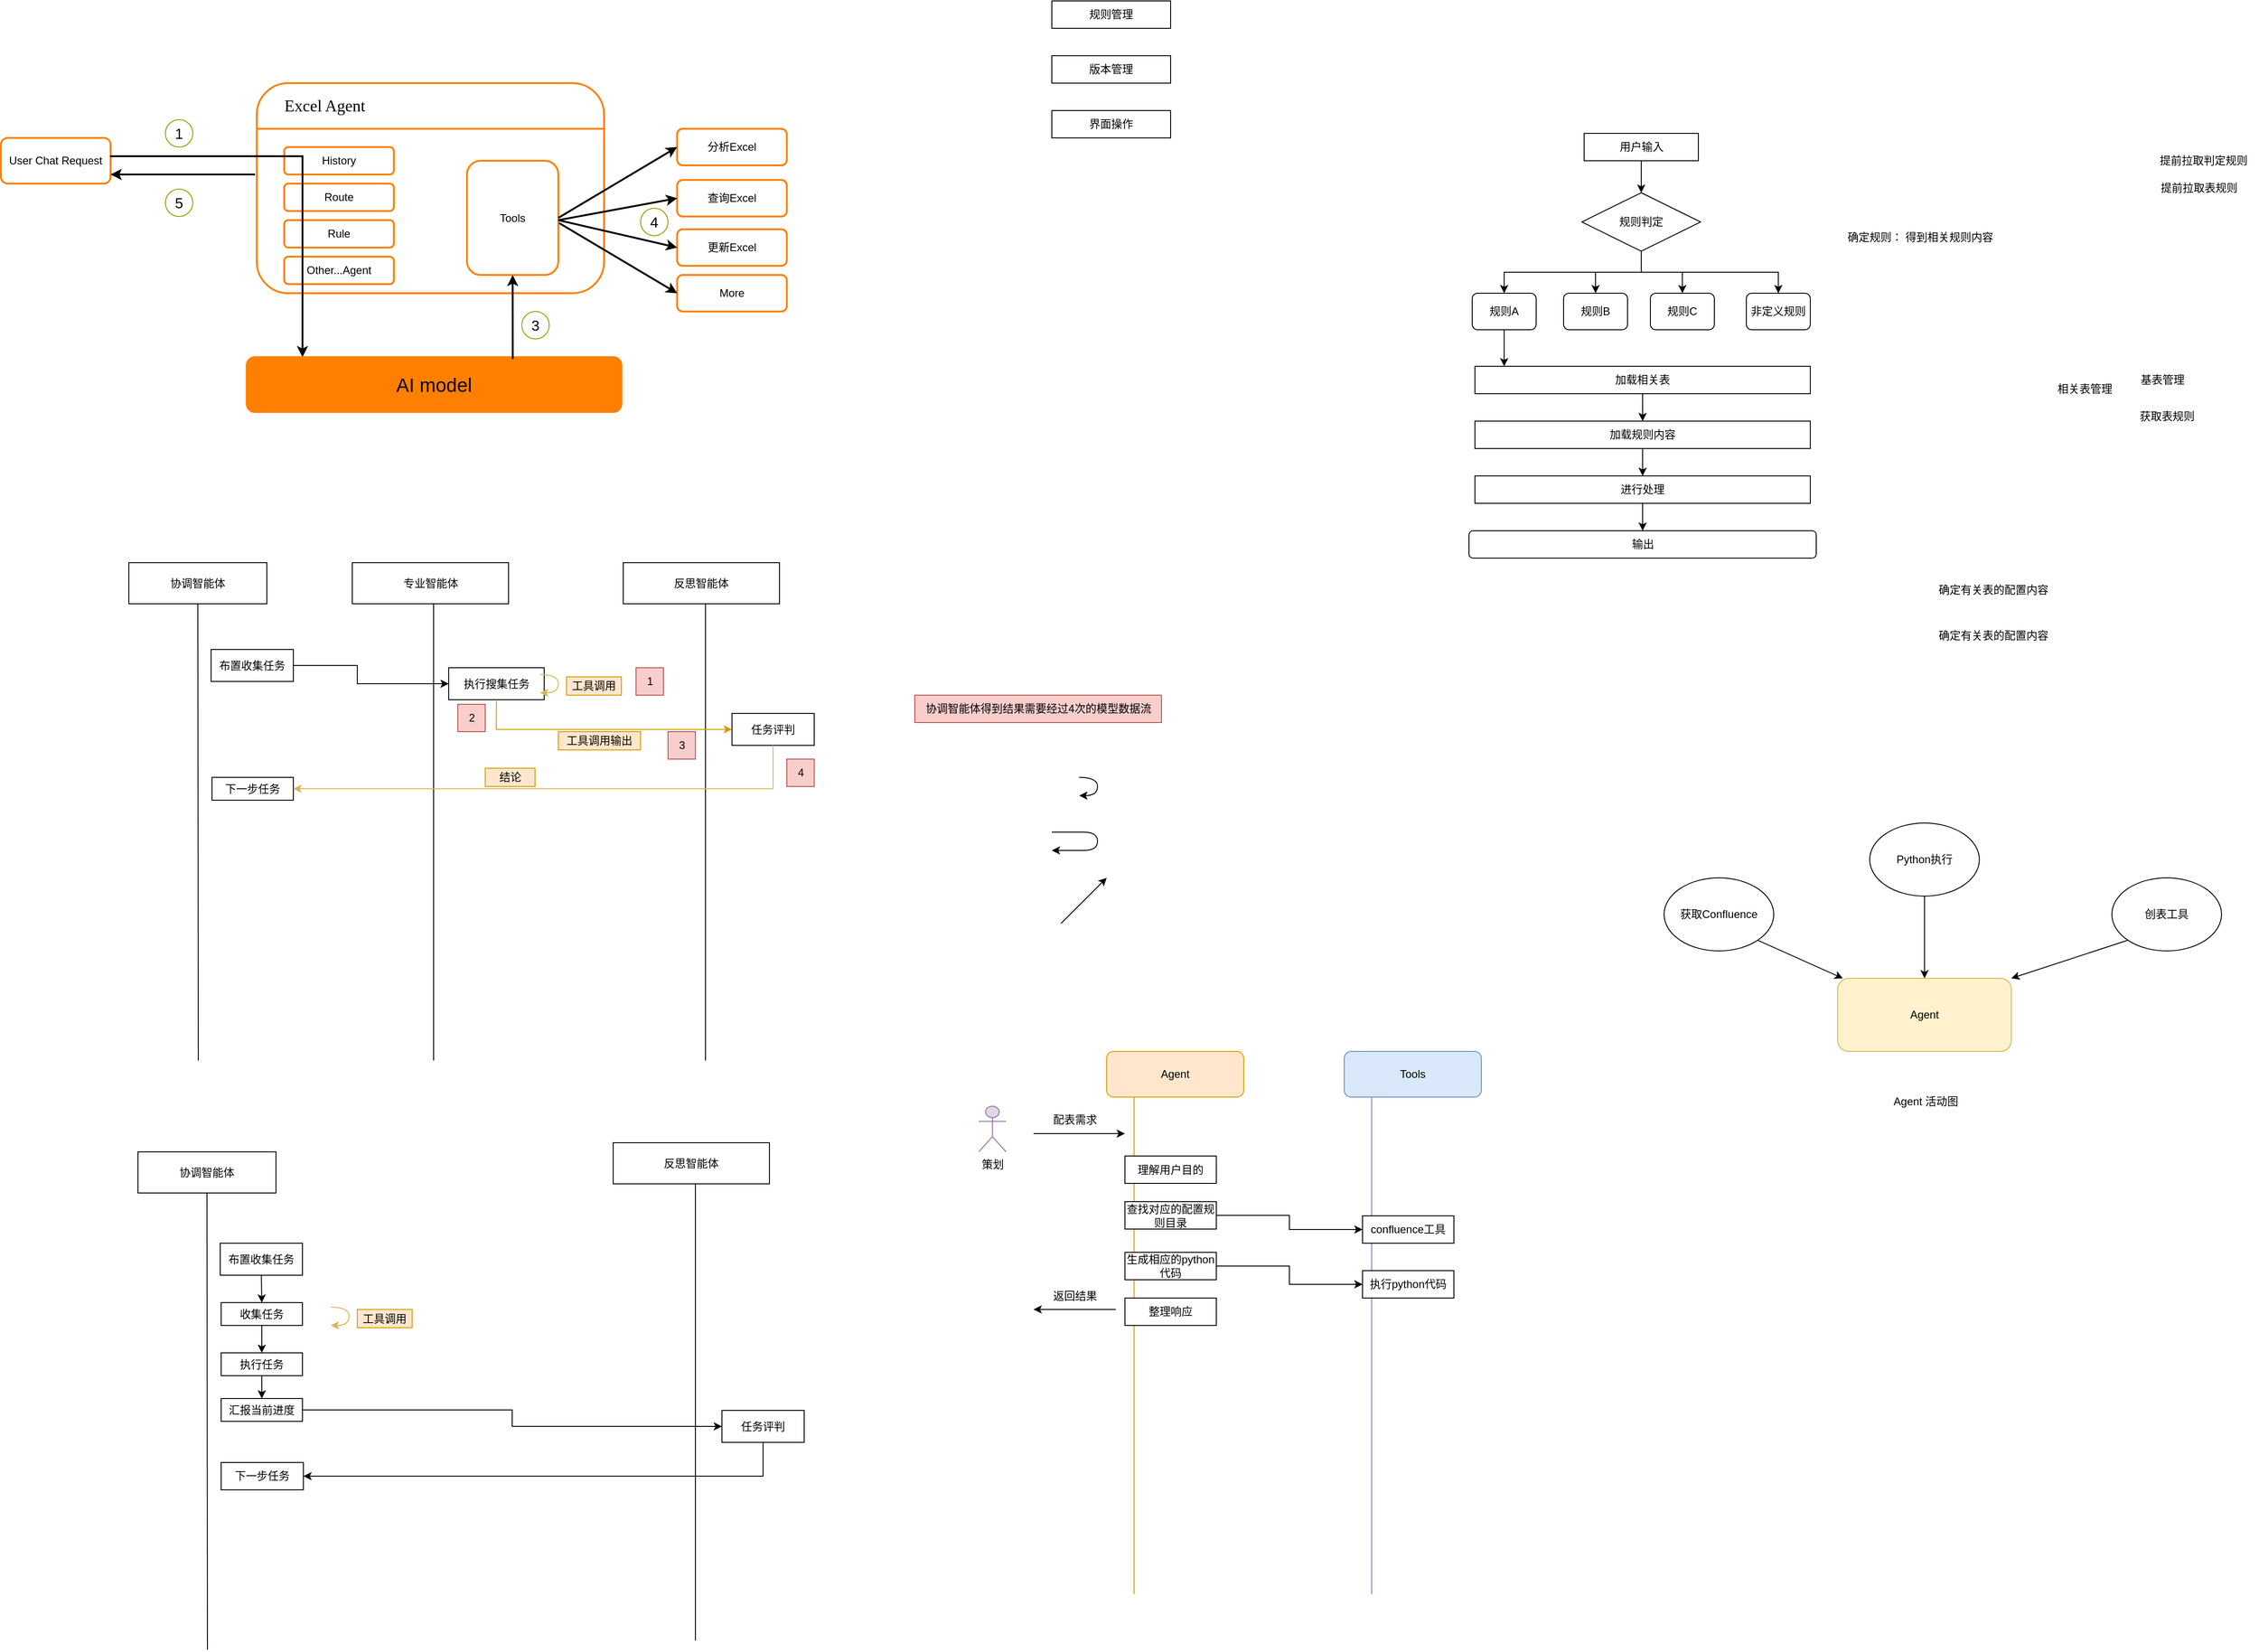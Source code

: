<mxfile version="27.1.1">
  <diagram name="第 1 页" id="lMS9jua2yjPciFoXlcF-">
    <mxGraphModel dx="1426" dy="751" grid="1" gridSize="10" guides="1" tooltips="1" connect="1" arrows="1" fold="1" page="1" pageScale="1" pageWidth="4681" pageHeight="3300" math="0" shadow="0">
      <root>
        <mxCell id="0" />
        <mxCell id="1" parent="0" />
        <mxCell id="2_Mty83IuTYaTWN7wXRP-2" value="User Chat Request" style="rounded=1;whiteSpace=wrap;html=1;strokeColor=#FF8000;strokeWidth=2;" parent="1" vertex="1">
          <mxGeometry x="190" y="240" width="120" height="50" as="geometry" />
        </mxCell>
        <mxCell id="2_Mty83IuTYaTWN7wXRP-6" value="" style="group;fillColor=none;fillStyle=dashed;" parent="1" vertex="1" connectable="0">
          <mxGeometry x="470" y="180" width="380" height="230" as="geometry" />
        </mxCell>
        <mxCell id="2_Mty83IuTYaTWN7wXRP-4" value="" style="rounded=1;whiteSpace=wrap;html=1;strokeColor=#FF8000;strokeWidth=2;" parent="2_Mty83IuTYaTWN7wXRP-6" vertex="1">
          <mxGeometry width="380" height="230" as="geometry" />
        </mxCell>
        <mxCell id="2_Mty83IuTYaTWN7wXRP-5" value="" style="endArrow=none;html=1;rounded=0;strokeColor=#FF8000;strokeWidth=2;" parent="2_Mty83IuTYaTWN7wXRP-6" edge="1">
          <mxGeometry width="50" height="50" relative="1" as="geometry">
            <mxPoint y="50.003" as="sourcePoint" />
            <mxPoint x="380" y="50.003" as="targetPoint" />
          </mxGeometry>
        </mxCell>
        <mxCell id="2_Mty83IuTYaTWN7wXRP-7" value="&lt;font style=&quot;font-size: 18px;&quot;&gt;Excel Agent&lt;/font&gt;" style="text;html=1;align=center;verticalAlign=middle;resizable=0;points=[];autosize=1;strokeColor=none;fillColor=none;fontSize=15;fontFamily=Verdana;" parent="2_Mty83IuTYaTWN7wXRP-6" vertex="1">
          <mxGeometry x="9" y="5" width="130" height="40" as="geometry" />
        </mxCell>
        <mxCell id="2_Mty83IuTYaTWN7wXRP-14" value="Route" style="rounded=1;whiteSpace=wrap;html=1;strokeColor=#FF8000;strokeWidth=2;" parent="2_Mty83IuTYaTWN7wXRP-6" vertex="1">
          <mxGeometry x="30" y="110" width="120" height="30" as="geometry" />
        </mxCell>
        <mxCell id="2_Mty83IuTYaTWN7wXRP-15" value="Rule" style="rounded=1;whiteSpace=wrap;html=1;strokeColor=#FF8000;strokeWidth=2;" parent="2_Mty83IuTYaTWN7wXRP-6" vertex="1">
          <mxGeometry x="30" y="150" width="120" height="30" as="geometry" />
        </mxCell>
        <mxCell id="2_Mty83IuTYaTWN7wXRP-16" value="Other...Agent" style="rounded=1;whiteSpace=wrap;html=1;strokeColor=#FF8000;strokeWidth=2;" parent="2_Mty83IuTYaTWN7wXRP-6" vertex="1">
          <mxGeometry x="30" y="190" width="120" height="30" as="geometry" />
        </mxCell>
        <mxCell id="2_Mty83IuTYaTWN7wXRP-17" value="History" style="rounded=1;whiteSpace=wrap;html=1;strokeColor=#FF8000;strokeWidth=2;fillColor=none;" parent="2_Mty83IuTYaTWN7wXRP-6" vertex="1">
          <mxGeometry x="30" y="70" width="120" height="30" as="geometry" />
        </mxCell>
        <mxCell id="2_Mty83IuTYaTWN7wXRP-19" value="Tools" style="rounded=1;whiteSpace=wrap;html=1;strokeColor=#FF8000;strokeWidth=2;" parent="2_Mty83IuTYaTWN7wXRP-6" vertex="1">
          <mxGeometry x="230" y="85" width="100" height="125" as="geometry" />
        </mxCell>
        <mxCell id="2_Mty83IuTYaTWN7wXRP-18" value="" style="endArrow=classic;html=1;rounded=0;edgeStyle=orthogonalEdgeStyle;strokeWidth=2;exitX=0.996;exitY=0.399;exitDx=0;exitDy=0;exitPerimeter=0;" parent="1" source="2_Mty83IuTYaTWN7wXRP-2" edge="1">
          <mxGeometry width="50" height="50" relative="1" as="geometry">
            <mxPoint x="330" y="260" as="sourcePoint" />
            <mxPoint x="520" y="480" as="targetPoint" />
            <Array as="points">
              <mxPoint x="520" y="260" />
            </Array>
          </mxGeometry>
        </mxCell>
        <mxCell id="2_Mty83IuTYaTWN7wXRP-12" value="&lt;font style=&quot;font-size: 21px;&quot;&gt;AI model&lt;/font&gt;" style="rounded=1;whiteSpace=wrap;html=1;strokeColor=#FF8000;strokeWidth=2;fillColor=#FF8000;" parent="1" vertex="1">
          <mxGeometry x="459" y="480" width="410" height="60" as="geometry" />
        </mxCell>
        <mxCell id="2_Mty83IuTYaTWN7wXRP-20" value="查询Excel" style="rounded=1;whiteSpace=wrap;html=1;strokeColor=#FF8000;strokeWidth=2;" parent="1" vertex="1">
          <mxGeometry x="930" y="286" width="120" height="40" as="geometry" />
        </mxCell>
        <mxCell id="2_Mty83IuTYaTWN7wXRP-21" value="分析Excel" style="rounded=1;whiteSpace=wrap;html=1;strokeColor=#FF8000;strokeWidth=2;" parent="1" vertex="1">
          <mxGeometry x="930" y="230" width="120" height="40" as="geometry" />
        </mxCell>
        <mxCell id="2_Mty83IuTYaTWN7wXRP-22" value="更新Excel" style="rounded=1;whiteSpace=wrap;html=1;strokeColor=#FF8000;strokeWidth=2;" parent="1" vertex="1">
          <mxGeometry x="930" y="340" width="120" height="40" as="geometry" />
        </mxCell>
        <mxCell id="2_Mty83IuTYaTWN7wXRP-23" value="" style="endArrow=classic;html=1;rounded=0;exitX=0.71;exitY=0.033;exitDx=0;exitDy=0;exitPerimeter=0;entryX=0.5;entryY=1;entryDx=0;entryDy=0;strokeWidth=2;" parent="1" source="2_Mty83IuTYaTWN7wXRP-12" target="2_Mty83IuTYaTWN7wXRP-19" edge="1">
          <mxGeometry width="50" height="50" relative="1" as="geometry">
            <mxPoint x="700" y="410" as="sourcePoint" />
            <mxPoint x="750" y="360" as="targetPoint" />
          </mxGeometry>
        </mxCell>
        <mxCell id="2_Mty83IuTYaTWN7wXRP-24" value="" style="endArrow=classic;html=1;rounded=0;exitX=1;exitY=0.5;exitDx=0;exitDy=0;entryX=0;entryY=0.5;entryDx=0;entryDy=0;strokeWidth=2;" parent="1" source="2_Mty83IuTYaTWN7wXRP-19" target="2_Mty83IuTYaTWN7wXRP-21" edge="1">
          <mxGeometry width="50" height="50" relative="1" as="geometry">
            <mxPoint x="810" y="320" as="sourcePoint" />
            <mxPoint x="860" y="270" as="targetPoint" />
          </mxGeometry>
        </mxCell>
        <mxCell id="2_Mty83IuTYaTWN7wXRP-25" value="" style="endArrow=classic;html=1;rounded=0;entryX=0;entryY=0.5;entryDx=0;entryDy=0;strokeWidth=2;" parent="1" target="2_Mty83IuTYaTWN7wXRP-20" edge="1">
          <mxGeometry width="50" height="50" relative="1" as="geometry">
            <mxPoint x="800" y="330" as="sourcePoint" />
            <mxPoint x="940" y="250" as="targetPoint" />
          </mxGeometry>
        </mxCell>
        <mxCell id="2_Mty83IuTYaTWN7wXRP-26" value="" style="endArrow=classic;html=1;rounded=0;entryX=0;entryY=0.5;entryDx=0;entryDy=0;strokeWidth=2;" parent="1" target="2_Mty83IuTYaTWN7wXRP-22" edge="1">
          <mxGeometry width="50" height="50" relative="1" as="geometry">
            <mxPoint x="800" y="330" as="sourcePoint" />
            <mxPoint x="940" y="320" as="targetPoint" />
          </mxGeometry>
        </mxCell>
        <mxCell id="2_Mty83IuTYaTWN7wXRP-27" value="" style="endArrow=classic;html=1;rounded=0;exitX=-0.005;exitY=0.435;exitDx=0;exitDy=0;exitPerimeter=0;strokeWidth=2;" parent="1" source="2_Mty83IuTYaTWN7wXRP-4" edge="1">
          <mxGeometry width="50" height="50" relative="1" as="geometry">
            <mxPoint x="450" y="280" as="sourcePoint" />
            <mxPoint x="310" y="280" as="targetPoint" />
          </mxGeometry>
        </mxCell>
        <mxCell id="2_Mty83IuTYaTWN7wXRP-29" value="&lt;font style=&quot;font-size: 16px;&quot;&gt;1&lt;/font&gt;" style="ellipse;whiteSpace=wrap;html=1;fillColor=none;strokeColor=#999900;" parent="1" vertex="1">
          <mxGeometry x="370" y="220" width="30" height="30" as="geometry" />
        </mxCell>
        <mxCell id="2_Mty83IuTYaTWN7wXRP-30" value="&lt;font style=&quot;font-size: 16px;&quot;&gt;5&lt;/font&gt;" style="ellipse;whiteSpace=wrap;html=1;fillColor=none;strokeColor=#999900;" parent="1" vertex="1">
          <mxGeometry x="370" y="296" width="30" height="30" as="geometry" />
        </mxCell>
        <mxCell id="2_Mty83IuTYaTWN7wXRP-31" value="&lt;font style=&quot;font-size: 16px;&quot;&gt;3&lt;/font&gt;" style="ellipse;whiteSpace=wrap;html=1;fillColor=none;strokeColor=#999900;" parent="1" vertex="1">
          <mxGeometry x="760" y="430" width="30" height="30" as="geometry" />
        </mxCell>
        <mxCell id="2_Mty83IuTYaTWN7wXRP-32" value="&lt;font style=&quot;font-size: 16px;&quot;&gt;4&lt;/font&gt;" style="ellipse;whiteSpace=wrap;html=1;fillColor=none;strokeColor=#999900;" parent="1" vertex="1">
          <mxGeometry x="890" y="317" width="30" height="30" as="geometry" />
        </mxCell>
        <mxCell id="2_Mty83IuTYaTWN7wXRP-33" value="More" style="rounded=1;whiteSpace=wrap;html=1;strokeColor=#FF8000;strokeWidth=2;" parent="1" vertex="1">
          <mxGeometry x="930" y="390" width="120" height="40" as="geometry" />
        </mxCell>
        <mxCell id="2_Mty83IuTYaTWN7wXRP-34" value="" style="endArrow=classic;html=1;rounded=0;entryX=0;entryY=0.5;entryDx=0;entryDy=0;strokeWidth=2;exitX=1.008;exitY=0.545;exitDx=0;exitDy=0;exitPerimeter=0;" parent="1" source="2_Mty83IuTYaTWN7wXRP-19" target="2_Mty83IuTYaTWN7wXRP-33" edge="1">
          <mxGeometry width="50" height="50" relative="1" as="geometry">
            <mxPoint x="810" y="340" as="sourcePoint" />
            <mxPoint x="940" y="370" as="targetPoint" />
          </mxGeometry>
        </mxCell>
        <mxCell id="u-bmeiGmhYx5XkkNCnXn-22" style="edgeStyle=orthogonalEdgeStyle;rounded=0;orthogonalLoop=1;jettySize=auto;html=1;exitX=0.5;exitY=1;exitDx=0;exitDy=0;entryX=0.5;entryY=0;entryDx=0;entryDy=0;" parent="1" source="u-bmeiGmhYx5XkkNCnXn-1" target="u-bmeiGmhYx5XkkNCnXn-2" edge="1">
          <mxGeometry relative="1" as="geometry" />
        </mxCell>
        <mxCell id="u-bmeiGmhYx5XkkNCnXn-1" value="用户输入" style="rounded=0;whiteSpace=wrap;html=1;" parent="1" vertex="1">
          <mxGeometry x="1922.5" y="235" width="125" height="30" as="geometry" />
        </mxCell>
        <mxCell id="u-bmeiGmhYx5XkkNCnXn-10" style="edgeStyle=orthogonalEdgeStyle;rounded=0;orthogonalLoop=1;jettySize=auto;html=1;exitX=0.5;exitY=1;exitDx=0;exitDy=0;entryX=0.5;entryY=0;entryDx=0;entryDy=0;" parent="1" source="u-bmeiGmhYx5XkkNCnXn-2" target="u-bmeiGmhYx5XkkNCnXn-6" edge="1">
          <mxGeometry relative="1" as="geometry" />
        </mxCell>
        <mxCell id="u-bmeiGmhYx5XkkNCnXn-11" style="edgeStyle=orthogonalEdgeStyle;rounded=0;orthogonalLoop=1;jettySize=auto;html=1;exitX=0.5;exitY=1;exitDx=0;exitDy=0;entryX=0.5;entryY=0;entryDx=0;entryDy=0;" parent="1" source="u-bmeiGmhYx5XkkNCnXn-2" target="u-bmeiGmhYx5XkkNCnXn-7" edge="1">
          <mxGeometry relative="1" as="geometry" />
        </mxCell>
        <mxCell id="u-bmeiGmhYx5XkkNCnXn-12" style="edgeStyle=orthogonalEdgeStyle;rounded=0;orthogonalLoop=1;jettySize=auto;html=1;exitX=0.5;exitY=1;exitDx=0;exitDy=0;entryX=0.5;entryY=0;entryDx=0;entryDy=0;" parent="1" source="u-bmeiGmhYx5XkkNCnXn-2" target="u-bmeiGmhYx5XkkNCnXn-8" edge="1">
          <mxGeometry relative="1" as="geometry" />
        </mxCell>
        <mxCell id="u-bmeiGmhYx5XkkNCnXn-13" style="edgeStyle=orthogonalEdgeStyle;rounded=0;orthogonalLoop=1;jettySize=auto;html=1;exitX=0.5;exitY=1;exitDx=0;exitDy=0;entryX=0.5;entryY=0;entryDx=0;entryDy=0;" parent="1" source="u-bmeiGmhYx5XkkNCnXn-2" target="u-bmeiGmhYx5XkkNCnXn-9" edge="1">
          <mxGeometry relative="1" as="geometry" />
        </mxCell>
        <mxCell id="u-bmeiGmhYx5XkkNCnXn-2" value="规则判定" style="rhombus;whiteSpace=wrap;html=1;" parent="1" vertex="1">
          <mxGeometry x="1920" y="300" width="130" height="64" as="geometry" />
        </mxCell>
        <mxCell id="u-bmeiGmhYx5XkkNCnXn-3" value="规则管理" style="rounded=0;whiteSpace=wrap;html=1;" parent="1" vertex="1">
          <mxGeometry x="1340" y="90" width="130" height="30" as="geometry" />
        </mxCell>
        <mxCell id="u-bmeiGmhYx5XkkNCnXn-4" value="版本管理" style="rounded=0;whiteSpace=wrap;html=1;" parent="1" vertex="1">
          <mxGeometry x="1340" y="150" width="130" height="30" as="geometry" />
        </mxCell>
        <mxCell id="u-bmeiGmhYx5XkkNCnXn-5" value="界面操作" style="rounded=0;whiteSpace=wrap;html=1;" parent="1" vertex="1">
          <mxGeometry x="1340" y="210" width="130" height="30" as="geometry" />
        </mxCell>
        <mxCell id="u-bmeiGmhYx5XkkNCnXn-6" value="规则A" style="rounded=1;whiteSpace=wrap;html=1;" parent="1" vertex="1">
          <mxGeometry x="1800" y="410" width="70" height="40" as="geometry" />
        </mxCell>
        <mxCell id="u-bmeiGmhYx5XkkNCnXn-7" value="规则B" style="rounded=1;whiteSpace=wrap;html=1;" parent="1" vertex="1">
          <mxGeometry x="1900" y="410" width="70" height="40" as="geometry" />
        </mxCell>
        <mxCell id="u-bmeiGmhYx5XkkNCnXn-8" value="规则C" style="rounded=1;whiteSpace=wrap;html=1;" parent="1" vertex="1">
          <mxGeometry x="1995" y="410" width="70" height="40" as="geometry" />
        </mxCell>
        <mxCell id="u-bmeiGmhYx5XkkNCnXn-9" value="非定义规则" style="rounded=1;whiteSpace=wrap;html=1;" parent="1" vertex="1">
          <mxGeometry x="2100" y="410" width="70" height="40" as="geometry" />
        </mxCell>
        <mxCell id="u-bmeiGmhYx5XkkNCnXn-14" value="输出" style="rounded=1;whiteSpace=wrap;html=1;" parent="1" vertex="1">
          <mxGeometry x="1796.5" y="670" width="380" height="30" as="geometry" />
        </mxCell>
        <mxCell id="u-bmeiGmhYx5XkkNCnXn-19" style="edgeStyle=orthogonalEdgeStyle;rounded=0;orthogonalLoop=1;jettySize=auto;html=1;exitX=0.5;exitY=1;exitDx=0;exitDy=0;" parent="1" source="u-bmeiGmhYx5XkkNCnXn-15" target="u-bmeiGmhYx5XkkNCnXn-16" edge="1">
          <mxGeometry relative="1" as="geometry" />
        </mxCell>
        <mxCell id="u-bmeiGmhYx5XkkNCnXn-15" value="加载相关表" style="rounded=0;whiteSpace=wrap;html=1;" parent="1" vertex="1">
          <mxGeometry x="1803" y="490" width="367" height="30" as="geometry" />
        </mxCell>
        <mxCell id="u-bmeiGmhYx5XkkNCnXn-20" style="edgeStyle=orthogonalEdgeStyle;rounded=0;orthogonalLoop=1;jettySize=auto;html=1;exitX=0.5;exitY=1;exitDx=0;exitDy=0;entryX=0.5;entryY=0;entryDx=0;entryDy=0;" parent="1" source="u-bmeiGmhYx5XkkNCnXn-16" target="u-bmeiGmhYx5XkkNCnXn-17" edge="1">
          <mxGeometry relative="1" as="geometry" />
        </mxCell>
        <mxCell id="u-bmeiGmhYx5XkkNCnXn-16" value="加载规则内容" style="rounded=0;whiteSpace=wrap;html=1;" parent="1" vertex="1">
          <mxGeometry x="1803" y="550" width="367" height="30" as="geometry" />
        </mxCell>
        <mxCell id="u-bmeiGmhYx5XkkNCnXn-21" style="edgeStyle=orthogonalEdgeStyle;rounded=0;orthogonalLoop=1;jettySize=auto;html=1;exitX=0.5;exitY=1;exitDx=0;exitDy=0;" parent="1" source="u-bmeiGmhYx5XkkNCnXn-17" target="u-bmeiGmhYx5XkkNCnXn-14" edge="1">
          <mxGeometry relative="1" as="geometry" />
        </mxCell>
        <mxCell id="u-bmeiGmhYx5XkkNCnXn-17" value="进行处理" style="rounded=0;whiteSpace=wrap;html=1;" parent="1" vertex="1">
          <mxGeometry x="1803" y="610" width="367" height="30" as="geometry" />
        </mxCell>
        <mxCell id="u-bmeiGmhYx5XkkNCnXn-18" style="edgeStyle=orthogonalEdgeStyle;rounded=0;orthogonalLoop=1;jettySize=auto;html=1;exitX=0.5;exitY=1;exitDx=0;exitDy=0;" parent="1" source="u-bmeiGmhYx5XkkNCnXn-6" edge="1">
          <mxGeometry relative="1" as="geometry">
            <mxPoint x="1835" y="490" as="targetPoint" />
          </mxGeometry>
        </mxCell>
        <mxCell id="u-bmeiGmhYx5XkkNCnXn-24" value="提前拉取判定规则" style="text;html=1;align=center;verticalAlign=middle;resizable=0;points=[];autosize=1;strokeColor=none;fillColor=none;" parent="1" vertex="1">
          <mxGeometry x="2540" y="250" width="120" height="30" as="geometry" />
        </mxCell>
        <mxCell id="u-bmeiGmhYx5XkkNCnXn-25" value="提前拉取表规则" style="text;html=1;align=center;verticalAlign=middle;resizable=0;points=[];autosize=1;strokeColor=none;fillColor=none;" parent="1" vertex="1">
          <mxGeometry x="2540" y="280" width="110" height="30" as="geometry" />
        </mxCell>
        <mxCell id="u-bmeiGmhYx5XkkNCnXn-26" value="相关表管理" style="text;html=1;align=center;verticalAlign=middle;resizable=0;points=[];autosize=1;strokeColor=none;fillColor=none;" parent="1" vertex="1">
          <mxGeometry x="2430" y="500" width="80" height="30" as="geometry" />
        </mxCell>
        <mxCell id="u-bmeiGmhYx5XkkNCnXn-27" value="基表管理" style="text;html=1;align=center;verticalAlign=middle;resizable=0;points=[];autosize=1;strokeColor=none;fillColor=none;" parent="1" vertex="1">
          <mxGeometry x="2520" y="490" width="70" height="30" as="geometry" />
        </mxCell>
        <mxCell id="u-bmeiGmhYx5XkkNCnXn-28" value="获取表规则" style="text;html=1;align=center;verticalAlign=middle;resizable=0;points=[];autosize=1;strokeColor=none;fillColor=none;" parent="1" vertex="1">
          <mxGeometry x="2520" y="530" width="80" height="30" as="geometry" />
        </mxCell>
        <mxCell id="u-bmeiGmhYx5XkkNCnXn-29" value="确定规则： 得到相关规则内容" style="text;html=1;align=center;verticalAlign=middle;resizable=0;points=[];autosize=1;strokeColor=none;fillColor=none;" parent="1" vertex="1">
          <mxGeometry x="2200" y="334" width="180" height="30" as="geometry" />
        </mxCell>
        <mxCell id="u-bmeiGmhYx5XkkNCnXn-30" value="确定有关表的配置内容" style="text;html=1;align=center;verticalAlign=middle;resizable=0;points=[];autosize=1;strokeColor=none;fillColor=none;" parent="1" vertex="1">
          <mxGeometry x="2300" y="720" width="140" height="30" as="geometry" />
        </mxCell>
        <mxCell id="u-bmeiGmhYx5XkkNCnXn-31" value="确定有关表的配置内容" style="text;html=1;align=center;verticalAlign=middle;resizable=0;points=[];autosize=1;strokeColor=none;fillColor=none;" parent="1" vertex="1">
          <mxGeometry x="2300" y="770" width="140" height="30" as="geometry" />
        </mxCell>
        <mxCell id="_TTQdavlwrZ-r9L4tjRO-7" value="" style="group" parent="1" vertex="1" connectable="0">
          <mxGeometry x="871" y="705" width="209" height="545" as="geometry" />
        </mxCell>
        <mxCell id="_TTQdavlwrZ-r9L4tjRO-3" value="反思智能体" style="rounded=0;whiteSpace=wrap;html=1;" parent="_TTQdavlwrZ-r9L4tjRO-7" vertex="1">
          <mxGeometry width="171" height="45" as="geometry" />
        </mxCell>
        <mxCell id="_TTQdavlwrZ-r9L4tjRO-6" value="" style="endArrow=none;html=1;rounded=0;entryX=0.5;entryY=1;entryDx=0;entryDy=0;" parent="_TTQdavlwrZ-r9L4tjRO-7" edge="1">
          <mxGeometry width="50" height="50" relative="1" as="geometry">
            <mxPoint x="90" y="545" as="sourcePoint" />
            <mxPoint x="90" y="45" as="targetPoint" />
          </mxGeometry>
        </mxCell>
        <mxCell id="_TTQdavlwrZ-r9L4tjRO-22" value="任务评判" style="rounded=0;whiteSpace=wrap;html=1;" parent="_TTQdavlwrZ-r9L4tjRO-7" vertex="1">
          <mxGeometry x="119" y="165" width="90" height="35" as="geometry" />
        </mxCell>
        <mxCell id="_TTQdavlwrZ-r9L4tjRO-55" value="1" style="text;html=1;align=center;verticalAlign=middle;resizable=0;points=[];autosize=1;strokeColor=#b85450;fillColor=#f8cecc;" parent="_TTQdavlwrZ-r9L4tjRO-7" vertex="1">
          <mxGeometry x="14" y="115" width="30" height="30" as="geometry" />
        </mxCell>
        <mxCell id="_TTQdavlwrZ-r9L4tjRO-57" value="4" style="text;html=1;align=center;verticalAlign=middle;resizable=0;points=[];autosize=1;strokeColor=#b85450;fillColor=#f8cecc;" parent="_TTQdavlwrZ-r9L4tjRO-7" vertex="1">
          <mxGeometry x="179" y="215" width="30" height="30" as="geometry" />
        </mxCell>
        <mxCell id="_TTQdavlwrZ-r9L4tjRO-66" value="3" style="text;html=1;align=center;verticalAlign=middle;resizable=0;points=[];autosize=1;strokeColor=#b85450;fillColor=#f8cecc;" parent="_TTQdavlwrZ-r9L4tjRO-7" vertex="1">
          <mxGeometry x="49" y="185" width="30" height="30" as="geometry" />
        </mxCell>
        <mxCell id="_TTQdavlwrZ-r9L4tjRO-8" value="" style="group" parent="1" vertex="1" connectable="0">
          <mxGeometry x="574.5" y="705" width="235.5" height="545" as="geometry" />
        </mxCell>
        <mxCell id="_TTQdavlwrZ-r9L4tjRO-2" value="专业智能体" style="rounded=0;whiteSpace=wrap;html=1;" parent="_TTQdavlwrZ-r9L4tjRO-8" vertex="1">
          <mxGeometry width="171" height="45" as="geometry" />
        </mxCell>
        <mxCell id="_TTQdavlwrZ-r9L4tjRO-5" value="" style="endArrow=none;html=1;rounded=0;entryX=0.5;entryY=1;entryDx=0;entryDy=0;" parent="_TTQdavlwrZ-r9L4tjRO-8" edge="1">
          <mxGeometry width="50" height="50" relative="1" as="geometry">
            <mxPoint x="89" y="545" as="sourcePoint" />
            <mxPoint x="89" y="45" as="targetPoint" />
          </mxGeometry>
        </mxCell>
        <mxCell id="_TTQdavlwrZ-r9L4tjRO-11" value="执行搜集任务" style="rounded=0;whiteSpace=wrap;html=1;" parent="_TTQdavlwrZ-r9L4tjRO-8" vertex="1">
          <mxGeometry x="105.5" y="115" width="104.5" height="35" as="geometry" />
        </mxCell>
        <mxCell id="_TTQdavlwrZ-r9L4tjRO-15" value="" style="curved=1;endArrow=classic;html=1;rounded=0;fillColor=#fff2cc;strokeColor=#d6b656;" parent="_TTQdavlwrZ-r9L4tjRO-8" edge="1">
          <mxGeometry width="50" height="50" relative="1" as="geometry">
            <mxPoint x="205.5" y="122.5" as="sourcePoint" />
            <mxPoint x="205.5" y="142.5" as="targetPoint" />
            <Array as="points">
              <mxPoint x="225.5" y="122.5" />
              <mxPoint x="225.5" y="142.5" />
            </Array>
          </mxGeometry>
        </mxCell>
        <mxCell id="_TTQdavlwrZ-r9L4tjRO-34" value="&lt;span style=&quot;text-wrap-mode: nowrap;&quot;&gt;结论&lt;/span&gt;" style="rounded=0;whiteSpace=wrap;html=1;fillColor=#ffe6cc;strokeColor=#d79b00;" parent="_TTQdavlwrZ-r9L4tjRO-8" vertex="1">
          <mxGeometry x="145.5" y="225" width="54.5" height="20" as="geometry" />
        </mxCell>
        <mxCell id="_TTQdavlwrZ-r9L4tjRO-56" value="2" style="text;html=1;align=center;verticalAlign=middle;resizable=0;points=[];autosize=1;strokeColor=#b85450;fillColor=#f8cecc;" parent="_TTQdavlwrZ-r9L4tjRO-8" vertex="1">
          <mxGeometry x="115.5" y="155" width="30" height="30" as="geometry" />
        </mxCell>
        <mxCell id="_TTQdavlwrZ-r9L4tjRO-9" value="" style="group" parent="1" vertex="1" connectable="0">
          <mxGeometry x="330" y="705" width="211" height="545" as="geometry" />
        </mxCell>
        <mxCell id="_TTQdavlwrZ-r9L4tjRO-1" value="协调智能体" style="rounded=0;whiteSpace=wrap;html=1;" parent="_TTQdavlwrZ-r9L4tjRO-9" vertex="1">
          <mxGeometry width="151" height="45" as="geometry" />
        </mxCell>
        <mxCell id="_TTQdavlwrZ-r9L4tjRO-4" value="" style="endArrow=none;html=1;rounded=0;entryX=0.5;entryY=1;entryDx=0;entryDy=0;" parent="_TTQdavlwrZ-r9L4tjRO-9" target="_TTQdavlwrZ-r9L4tjRO-1" edge="1">
          <mxGeometry width="50" height="50" relative="1" as="geometry">
            <mxPoint x="76" y="545" as="sourcePoint" />
            <mxPoint x="151" y="485" as="targetPoint" />
          </mxGeometry>
        </mxCell>
        <mxCell id="_TTQdavlwrZ-r9L4tjRO-10" value="布置收集任务" style="rounded=0;whiteSpace=wrap;html=1;" parent="_TTQdavlwrZ-r9L4tjRO-9" vertex="1">
          <mxGeometry x="90" y="95" width="90" height="35" as="geometry" />
        </mxCell>
        <mxCell id="_TTQdavlwrZ-r9L4tjRO-31" value="下一步任务" style="rounded=0;whiteSpace=wrap;html=1;" parent="_TTQdavlwrZ-r9L4tjRO-9" vertex="1">
          <mxGeometry x="91" y="235" width="89" height="25" as="geometry" />
        </mxCell>
        <mxCell id="_TTQdavlwrZ-r9L4tjRO-12" value="" style="curved=1;endArrow=classic;html=1;rounded=0;" parent="1" edge="1">
          <mxGeometry width="50" height="50" relative="1" as="geometry">
            <mxPoint x="1370" y="940" as="sourcePoint" />
            <mxPoint x="1370" y="960" as="targetPoint" />
            <Array as="points">
              <mxPoint x="1390" y="940" />
              <mxPoint x="1390" y="960" />
            </Array>
          </mxGeometry>
        </mxCell>
        <mxCell id="_TTQdavlwrZ-r9L4tjRO-13" value="" style="curved=1;endArrow=classic;html=1;rounded=0;" parent="1" edge="1">
          <mxGeometry width="50" height="50" relative="1" as="geometry">
            <mxPoint x="1340" y="1000" as="sourcePoint" />
            <mxPoint x="1340" y="1020" as="targetPoint" />
            <Array as="points">
              <mxPoint x="1360" y="1000" />
              <mxPoint x="1390" y="1000" />
              <mxPoint x="1390" y="1020" />
              <mxPoint x="1360" y="1020" />
            </Array>
          </mxGeometry>
        </mxCell>
        <mxCell id="_TTQdavlwrZ-r9L4tjRO-17" value="" style="endArrow=classic;html=1;rounded=0;" parent="1" edge="1">
          <mxGeometry width="50" height="50" relative="1" as="geometry">
            <mxPoint x="1350" y="1100" as="sourcePoint" />
            <mxPoint x="1400" y="1050" as="targetPoint" />
          </mxGeometry>
        </mxCell>
        <mxCell id="_TTQdavlwrZ-r9L4tjRO-27" value="" style="endArrow=classic;html=1;rounded=0;exitX=1;exitY=0.5;exitDx=0;exitDy=0;edgeStyle=orthogonalEdgeStyle;entryX=0;entryY=0.5;entryDx=0;entryDy=0;" parent="1" source="_TTQdavlwrZ-r9L4tjRO-10" target="_TTQdavlwrZ-r9L4tjRO-11" edge="1">
          <mxGeometry width="50" height="50" relative="1" as="geometry">
            <mxPoint x="550" y="960" as="sourcePoint" />
            <mxPoint x="600" y="910" as="targetPoint" />
            <Array as="points">
              <mxPoint x="580" y="818" />
              <mxPoint x="580" y="838" />
            </Array>
          </mxGeometry>
        </mxCell>
        <mxCell id="_TTQdavlwrZ-r9L4tjRO-28" value="&lt;span style=&quot;text-wrap-mode: nowrap;&quot;&gt;工具调用&lt;/span&gt;" style="rounded=0;whiteSpace=wrap;html=1;fillColor=#ffe6cc;strokeColor=#d79b00;" parent="1" vertex="1">
          <mxGeometry x="809" y="830" width="60" height="20" as="geometry" />
        </mxCell>
        <mxCell id="_TTQdavlwrZ-r9L4tjRO-29" value="" style="endArrow=classic;html=1;rounded=0;edgeStyle=orthogonalEdgeStyle;exitX=0.5;exitY=1;exitDx=0;exitDy=0;fillColor=#ffe6cc;strokeColor=#d79b00;" parent="1" source="_TTQdavlwrZ-r9L4tjRO-11" target="_TTQdavlwrZ-r9L4tjRO-22" edge="1">
          <mxGeometry width="50" height="50" relative="1" as="geometry">
            <mxPoint x="700" y="860" as="sourcePoint" />
            <mxPoint x="927.97" y="892.5" as="targetPoint" />
            <Array as="points">
              <mxPoint x="732" y="860" />
              <mxPoint x="732" y="890" />
            </Array>
          </mxGeometry>
        </mxCell>
        <mxCell id="_TTQdavlwrZ-r9L4tjRO-30" value="&lt;span style=&quot;text-wrap-mode: nowrap;&quot;&gt;工具调用输出&lt;/span&gt;" style="rounded=0;whiteSpace=wrap;html=1;fillColor=#ffe6cc;strokeColor=#d79b00;" parent="1" vertex="1">
          <mxGeometry x="800" y="890" width="90" height="20" as="geometry" />
        </mxCell>
        <mxCell id="_TTQdavlwrZ-r9L4tjRO-32" style="edgeStyle=orthogonalEdgeStyle;rounded=0;orthogonalLoop=1;jettySize=auto;html=1;exitX=0.5;exitY=1;exitDx=0;exitDy=0;entryX=1;entryY=0.5;entryDx=0;entryDy=0;fillColor=#fff2cc;strokeColor=#d6b656;" parent="1" source="_TTQdavlwrZ-r9L4tjRO-22" target="_TTQdavlwrZ-r9L4tjRO-31" edge="1">
          <mxGeometry relative="1" as="geometry" />
        </mxCell>
        <mxCell id="_TTQdavlwrZ-r9L4tjRO-35" value="" style="group" parent="1" vertex="1" connectable="0">
          <mxGeometry x="860" y="1340" width="190" height="545" as="geometry" />
        </mxCell>
        <mxCell id="_TTQdavlwrZ-r9L4tjRO-36" value="反思智能体" style="rounded=0;whiteSpace=wrap;html=1;" parent="_TTQdavlwrZ-r9L4tjRO-35" vertex="1">
          <mxGeometry width="171" height="45" as="geometry" />
        </mxCell>
        <mxCell id="_TTQdavlwrZ-r9L4tjRO-37" value="" style="endArrow=none;html=1;rounded=0;entryX=0.5;entryY=1;entryDx=0;entryDy=0;" parent="_TTQdavlwrZ-r9L4tjRO-35" edge="1">
          <mxGeometry width="50" height="50" relative="1" as="geometry">
            <mxPoint x="90" y="545" as="sourcePoint" />
            <mxPoint x="90" y="45" as="targetPoint" />
          </mxGeometry>
        </mxCell>
        <mxCell id="_TTQdavlwrZ-r9L4tjRO-38" value="任务评判" style="rounded=0;whiteSpace=wrap;html=1;" parent="_TTQdavlwrZ-r9L4tjRO-35" vertex="1">
          <mxGeometry x="119" y="293" width="90" height="35" as="geometry" />
        </mxCell>
        <mxCell id="_TTQdavlwrZ-r9L4tjRO-45" value="" style="group" parent="1" vertex="1" connectable="0">
          <mxGeometry x="340" y="1350" width="211" height="545" as="geometry" />
        </mxCell>
        <mxCell id="_TTQdavlwrZ-r9L4tjRO-46" value="协调智能体" style="rounded=0;whiteSpace=wrap;html=1;" parent="_TTQdavlwrZ-r9L4tjRO-45" vertex="1">
          <mxGeometry width="151" height="45" as="geometry" />
        </mxCell>
        <mxCell id="_TTQdavlwrZ-r9L4tjRO-47" value="" style="endArrow=none;html=1;rounded=0;entryX=0.5;entryY=1;entryDx=0;entryDy=0;" parent="_TTQdavlwrZ-r9L4tjRO-45" target="_TTQdavlwrZ-r9L4tjRO-46" edge="1">
          <mxGeometry width="50" height="50" relative="1" as="geometry">
            <mxPoint x="76" y="545" as="sourcePoint" />
            <mxPoint x="151" y="485" as="targetPoint" />
          </mxGeometry>
        </mxCell>
        <mxCell id="_TTQdavlwrZ-r9L4tjRO-78" style="edgeStyle=orthogonalEdgeStyle;rounded=0;orthogonalLoop=1;jettySize=auto;html=1;exitX=0.5;exitY=1;exitDx=0;exitDy=0;entryX=0.5;entryY=0;entryDx=0;entryDy=0;" parent="_TTQdavlwrZ-r9L4tjRO-45" source="_TTQdavlwrZ-r9L4tjRO-48" target="_TTQdavlwrZ-r9L4tjRO-49" edge="1">
          <mxGeometry relative="1" as="geometry" />
        </mxCell>
        <mxCell id="_TTQdavlwrZ-r9L4tjRO-48" value="布置收集任务" style="rounded=0;whiteSpace=wrap;html=1;" parent="_TTQdavlwrZ-r9L4tjRO-45" vertex="1">
          <mxGeometry x="90" y="100" width="90" height="35" as="geometry" />
        </mxCell>
        <mxCell id="_TTQdavlwrZ-r9L4tjRO-79" style="edgeStyle=orthogonalEdgeStyle;rounded=0;orthogonalLoop=1;jettySize=auto;html=1;exitX=0.5;exitY=1;exitDx=0;exitDy=0;" parent="_TTQdavlwrZ-r9L4tjRO-45" source="_TTQdavlwrZ-r9L4tjRO-49" target="_TTQdavlwrZ-r9L4tjRO-67" edge="1">
          <mxGeometry relative="1" as="geometry" />
        </mxCell>
        <mxCell id="_TTQdavlwrZ-r9L4tjRO-49" value="收集任务" style="rounded=0;whiteSpace=wrap;html=1;" parent="_TTQdavlwrZ-r9L4tjRO-45" vertex="1">
          <mxGeometry x="91" y="165" width="89" height="25" as="geometry" />
        </mxCell>
        <mxCell id="_TTQdavlwrZ-r9L4tjRO-80" style="edgeStyle=orthogonalEdgeStyle;rounded=0;orthogonalLoop=1;jettySize=auto;html=1;exitX=0.5;exitY=1;exitDx=0;exitDy=0;entryX=0.5;entryY=0;entryDx=0;entryDy=0;" parent="_TTQdavlwrZ-r9L4tjRO-45" source="_TTQdavlwrZ-r9L4tjRO-67" target="_TTQdavlwrZ-r9L4tjRO-77" edge="1">
          <mxGeometry relative="1" as="geometry">
            <mxPoint x="135.333" y="250" as="targetPoint" />
          </mxGeometry>
        </mxCell>
        <mxCell id="_TTQdavlwrZ-r9L4tjRO-67" value="执行任务" style="rounded=0;whiteSpace=wrap;html=1;" parent="_TTQdavlwrZ-r9L4tjRO-45" vertex="1">
          <mxGeometry x="91" y="220" width="89" height="25" as="geometry" />
        </mxCell>
        <mxCell id="_TTQdavlwrZ-r9L4tjRO-77" value="汇报当前进度" style="rounded=0;whiteSpace=wrap;html=1;" parent="_TTQdavlwrZ-r9L4tjRO-45" vertex="1">
          <mxGeometry x="91" y="270" width="89" height="25" as="geometry" />
        </mxCell>
        <mxCell id="_TTQdavlwrZ-r9L4tjRO-82" value="下一步任务" style="rounded=0;whiteSpace=wrap;html=1;" parent="_TTQdavlwrZ-r9L4tjRO-45" vertex="1">
          <mxGeometry x="91" y="340" width="90" height="30" as="geometry" />
        </mxCell>
        <mxCell id="_TTQdavlwrZ-r9L4tjRO-58" value="协调智能体得到结果需要经过4次的模型数据流" style="text;html=1;align=center;verticalAlign=middle;resizable=0;points=[];autosize=1;strokeColor=#b85450;fillColor=#f8cecc;" parent="1" vertex="1">
          <mxGeometry x="1190" y="850" width="270" height="30" as="geometry" />
        </mxCell>
        <mxCell id="_TTQdavlwrZ-r9L4tjRO-69" value="" style="curved=1;endArrow=classic;html=1;rounded=0;fillColor=#fff2cc;strokeColor=#d6b656;" parent="1" edge="1">
          <mxGeometry width="50" height="50" relative="1" as="geometry">
            <mxPoint x="551" y="1520" as="sourcePoint" />
            <mxPoint x="551" y="1540" as="targetPoint" />
            <Array as="points">
              <mxPoint x="571" y="1520" />
              <mxPoint x="571" y="1540" />
            </Array>
          </mxGeometry>
        </mxCell>
        <mxCell id="_TTQdavlwrZ-r9L4tjRO-70" value="&lt;span style=&quot;text-wrap-mode: nowrap;&quot;&gt;工具调用&lt;/span&gt;" style="rounded=0;whiteSpace=wrap;html=1;fillColor=#ffe6cc;strokeColor=#d79b00;" parent="1" vertex="1">
          <mxGeometry x="580" y="1522.5" width="60" height="20" as="geometry" />
        </mxCell>
        <mxCell id="_TTQdavlwrZ-r9L4tjRO-81" style="edgeStyle=orthogonalEdgeStyle;rounded=0;orthogonalLoop=1;jettySize=auto;html=1;exitX=1;exitY=0.5;exitDx=0;exitDy=0;entryX=0;entryY=0.5;entryDx=0;entryDy=0;" parent="1" source="_TTQdavlwrZ-r9L4tjRO-77" target="_TTQdavlwrZ-r9L4tjRO-38" edge="1">
          <mxGeometry relative="1" as="geometry" />
        </mxCell>
        <mxCell id="_TTQdavlwrZ-r9L4tjRO-83" style="edgeStyle=orthogonalEdgeStyle;rounded=0;orthogonalLoop=1;jettySize=auto;html=1;exitX=0.5;exitY=1;exitDx=0;exitDy=0;entryX=1;entryY=0.5;entryDx=0;entryDy=0;" parent="1" source="_TTQdavlwrZ-r9L4tjRO-38" target="_TTQdavlwrZ-r9L4tjRO-82" edge="1">
          <mxGeometry relative="1" as="geometry" />
        </mxCell>
        <mxCell id="Nz6BkkhqgRyXza3POle4-1" value="Agent" style="rounded=1;whiteSpace=wrap;html=1;fillColor=#fff2cc;strokeColor=#d6b656;" vertex="1" parent="1">
          <mxGeometry x="2200" y="1160" width="190" height="80" as="geometry" />
        </mxCell>
        <mxCell id="Nz6BkkhqgRyXza3POle4-10" style="edgeStyle=orthogonalEdgeStyle;rounded=0;orthogonalLoop=1;jettySize=auto;html=1;exitX=0.5;exitY=1;exitDx=0;exitDy=0;entryX=0.5;entryY=0;entryDx=0;entryDy=0;" edge="1" parent="1" source="Nz6BkkhqgRyXza3POle4-2" target="Nz6BkkhqgRyXza3POle4-1">
          <mxGeometry relative="1" as="geometry" />
        </mxCell>
        <mxCell id="Nz6BkkhqgRyXza3POle4-2" value="Python执行" style="ellipse;whiteSpace=wrap;html=1;" vertex="1" parent="1">
          <mxGeometry x="2235" y="990" width="120" height="80" as="geometry" />
        </mxCell>
        <mxCell id="Nz6BkkhqgRyXza3POle4-8" style="rounded=0;orthogonalLoop=1;jettySize=auto;html=1;exitX=1;exitY=1;exitDx=0;exitDy=0;" edge="1" parent="1" source="Nz6BkkhqgRyXza3POle4-3" target="Nz6BkkhqgRyXza3POle4-1">
          <mxGeometry relative="1" as="geometry" />
        </mxCell>
        <mxCell id="Nz6BkkhqgRyXza3POle4-3" value="获取Confluence" style="ellipse;whiteSpace=wrap;html=1;" vertex="1" parent="1">
          <mxGeometry x="2010" y="1050" width="120" height="80" as="geometry" />
        </mxCell>
        <mxCell id="Nz6BkkhqgRyXza3POle4-11" style="rounded=0;orthogonalLoop=1;jettySize=auto;html=1;exitX=0;exitY=1;exitDx=0;exitDy=0;entryX=1;entryY=0;entryDx=0;entryDy=0;" edge="1" parent="1" source="Nz6BkkhqgRyXza3POle4-4" target="Nz6BkkhqgRyXza3POle4-1">
          <mxGeometry relative="1" as="geometry" />
        </mxCell>
        <mxCell id="Nz6BkkhqgRyXza3POle4-4" value="创表工具" style="ellipse;whiteSpace=wrap;html=1;" vertex="1" parent="1">
          <mxGeometry x="2500" y="1050" width="120" height="80" as="geometry" />
        </mxCell>
        <mxCell id="Nz6BkkhqgRyXza3POle4-5" value="Agent 活动图" style="text;html=1;align=center;verticalAlign=middle;resizable=0;points=[];autosize=1;strokeColor=none;fillColor=none;" vertex="1" parent="1">
          <mxGeometry x="2251" y="1280" width="90" height="30" as="geometry" />
        </mxCell>
        <mxCell id="Nz6BkkhqgRyXza3POle4-13" value="策划" style="shape=umlActor;verticalLabelPosition=bottom;verticalAlign=top;html=1;outlineConnect=0;fillColor=#e1d5e7;strokeColor=#9673a6;" vertex="1" parent="1">
          <mxGeometry x="1260" y="1300" width="30" height="50" as="geometry" />
        </mxCell>
        <mxCell id="Nz6BkkhqgRyXza3POle4-14" value="" style="endArrow=classic;html=1;rounded=0;" edge="1" parent="1">
          <mxGeometry width="50" height="50" relative="1" as="geometry">
            <mxPoint x="1320" y="1330" as="sourcePoint" />
            <mxPoint x="1420" y="1330" as="targetPoint" />
          </mxGeometry>
        </mxCell>
        <mxCell id="Nz6BkkhqgRyXza3POle4-18" value="" style="group" vertex="1" connectable="0" parent="1">
          <mxGeometry x="1400" y="1240" width="190" height="594" as="geometry" />
        </mxCell>
        <mxCell id="Nz6BkkhqgRyXza3POle4-15" value="Agent" style="rounded=1;whiteSpace=wrap;html=1;fillColor=#ffe6cc;strokeColor=#d79b00;" vertex="1" parent="Nz6BkkhqgRyXza3POle4-18">
          <mxGeometry width="150" height="50" as="geometry" />
        </mxCell>
        <mxCell id="Nz6BkkhqgRyXza3POle4-16" value="" style="endArrow=none;html=1;rounded=0;fillColor=#ffe6cc;strokeColor=#d79b00;" edge="1" parent="Nz6BkkhqgRyXza3POle4-18">
          <mxGeometry width="50" height="50" relative="1" as="geometry">
            <mxPoint x="30" y="594" as="sourcePoint" />
            <mxPoint x="30" y="50" as="targetPoint" />
          </mxGeometry>
        </mxCell>
        <mxCell id="Nz6BkkhqgRyXza3POle4-17" value="理解用户目的" style="rounded=0;whiteSpace=wrap;html=1;" vertex="1" parent="Nz6BkkhqgRyXza3POle4-18">
          <mxGeometry x="20" y="114.5" width="100" height="30" as="geometry" />
        </mxCell>
        <mxCell id="Nz6BkkhqgRyXza3POle4-19" value="查找对应的配置规则目录" style="rounded=0;whiteSpace=wrap;html=1;" vertex="1" parent="Nz6BkkhqgRyXza3POle4-18">
          <mxGeometry x="20" y="164.5" width="100" height="30" as="geometry" />
        </mxCell>
        <mxCell id="Nz6BkkhqgRyXza3POle4-25" value="生成相应的python代码" style="rounded=0;whiteSpace=wrap;html=1;" vertex="1" parent="Nz6BkkhqgRyXza3POle4-18">
          <mxGeometry x="20" y="220" width="100" height="30" as="geometry" />
        </mxCell>
        <mxCell id="Nz6BkkhqgRyXza3POle4-39" value="整理响应" style="rounded=0;whiteSpace=wrap;html=1;" vertex="1" parent="Nz6BkkhqgRyXza3POle4-18">
          <mxGeometry x="20" y="270" width="100" height="30" as="geometry" />
        </mxCell>
        <mxCell id="Nz6BkkhqgRyXza3POle4-26" value="Tools" style="rounded=1;whiteSpace=wrap;html=1;fillColor=#dae8fc;strokeColor=#6c8ebf;" vertex="1" parent="1">
          <mxGeometry x="1660" y="1240" width="150" height="50" as="geometry" />
        </mxCell>
        <mxCell id="Nz6BkkhqgRyXza3POle4-27" value="" style="endArrow=none;html=1;rounded=0;fillColor=#dae8fc;strokeColor=#6c8ebf;" edge="1" parent="1">
          <mxGeometry width="50" height="50" relative="1" as="geometry">
            <mxPoint x="1690" y="1834" as="sourcePoint" />
            <mxPoint x="1690" y="1290" as="targetPoint" />
          </mxGeometry>
        </mxCell>
        <mxCell id="Nz6BkkhqgRyXza3POle4-29" value="confluence工具" style="rounded=0;whiteSpace=wrap;html=1;" vertex="1" parent="1">
          <mxGeometry x="1680" y="1420" width="100" height="30" as="geometry" />
        </mxCell>
        <mxCell id="Nz6BkkhqgRyXza3POle4-28" value="" style="endArrow=classic;html=1;rounded=0;exitX=1;exitY=0.5;exitDx=0;exitDy=0;entryX=0;entryY=0.5;entryDx=0;entryDy=0;edgeStyle=orthogonalEdgeStyle;" edge="1" parent="1" source="Nz6BkkhqgRyXza3POle4-19" target="Nz6BkkhqgRyXza3POle4-29">
          <mxGeometry width="50" height="50" relative="1" as="geometry">
            <mxPoint x="1560" y="1430" as="sourcePoint" />
            <mxPoint x="1610" y="1380" as="targetPoint" />
          </mxGeometry>
        </mxCell>
        <mxCell id="Nz6BkkhqgRyXza3POle4-31" value="执行python代码" style="rounded=0;whiteSpace=wrap;html=1;" vertex="1" parent="1">
          <mxGeometry x="1680" y="1480" width="100" height="30" as="geometry" />
        </mxCell>
        <mxCell id="Nz6BkkhqgRyXza3POle4-32" value="" style="endArrow=classic;html=1;rounded=0;exitX=1;exitY=0.5;exitDx=0;exitDy=0;entryX=0;entryY=0.5;entryDx=0;entryDy=0;edgeStyle=orthogonalEdgeStyle;" edge="1" parent="1" source="Nz6BkkhqgRyXza3POle4-25" target="Nz6BkkhqgRyXza3POle4-31">
          <mxGeometry width="50" height="50" relative="1" as="geometry">
            <mxPoint x="1510" y="1475" as="sourcePoint" />
            <mxPoint x="1675" y="1480" as="targetPoint" />
          </mxGeometry>
        </mxCell>
        <mxCell id="Nz6BkkhqgRyXza3POle4-40" value="" style="endArrow=classic;html=1;rounded=0;" edge="1" parent="1">
          <mxGeometry width="50" height="50" relative="1" as="geometry">
            <mxPoint x="1410" y="1522.5" as="sourcePoint" />
            <mxPoint x="1320" y="1522.5" as="targetPoint" />
          </mxGeometry>
        </mxCell>
        <mxCell id="Nz6BkkhqgRyXza3POle4-41" value="配表需求" style="text;html=1;align=center;verticalAlign=middle;resizable=0;points=[];autosize=1;strokeColor=none;fillColor=none;" vertex="1" parent="1">
          <mxGeometry x="1330" y="1300" width="70" height="30" as="geometry" />
        </mxCell>
        <mxCell id="Nz6BkkhqgRyXza3POle4-42" value="返回结果" style="text;html=1;align=center;verticalAlign=middle;resizable=0;points=[];autosize=1;strokeColor=none;fillColor=none;" vertex="1" parent="1">
          <mxGeometry x="1330" y="1492.5" width="70" height="30" as="geometry" />
        </mxCell>
      </root>
    </mxGraphModel>
  </diagram>
</mxfile>
